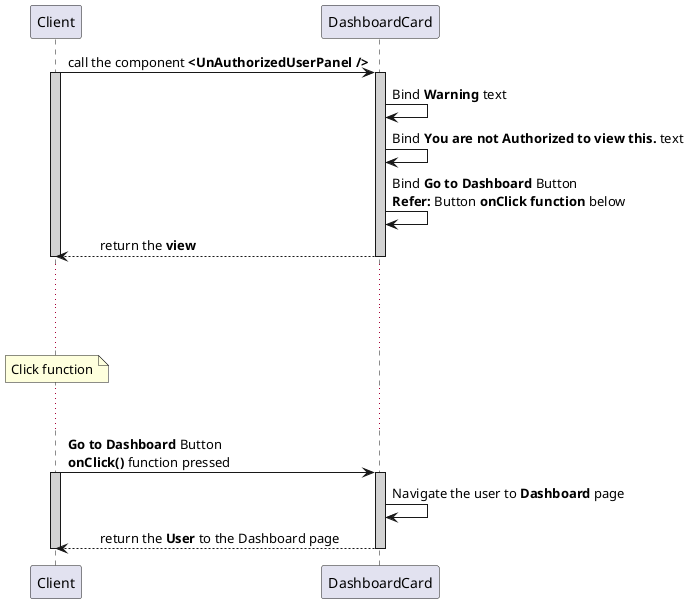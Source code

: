 @startuml UnAuthorizedUserPanel
participant Client
participant DashboardCard

Client -> DashboardCard : call the component **<UnAuthorizedUserPanel />**
activate Client #D3D3D3
activate DashboardCard #D3D3D3

DashboardCard -> DashboardCard : Bind **Warning** text
DashboardCard -> DashboardCard : Bind **You are not Authorized to view this.** text
DashboardCard -> DashboardCard : Bind **Go to Dashboard** Button \n**Refer:** Button **onClick function** below

Client <-- DashboardCard : \treturn the **view**
deactivate DashboardCard
deactivate Client

... ...
... ...
note over Client: Click function
... ...

Client -> DashboardCard: **Go to Dashboard** Button \n**onClick()** function pressed
activate Client #D3D3D3
activate DashboardCard #D3D3D3
DashboardCard -> DashboardCard : Navigate the user to **Dashboard** page
Client <-- DashboardCard : \treturn the **User** to the Dashboard page
deactivate DashboardCard

deactivate Client

@enduml